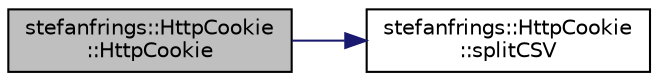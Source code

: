 digraph "stefanfrings::HttpCookie::HttpCookie"
{
  edge [fontname="Helvetica",fontsize="10",labelfontname="Helvetica",labelfontsize="10"];
  node [fontname="Helvetica",fontsize="10",shape=record];
  rankdir="LR";
  Node4 [label="stefanfrings::HttpCookie\l::HttpCookie",height=0.2,width=0.4,color="black", fillcolor="grey75", style="filled", fontcolor="black"];
  Node4 -> Node5 [color="midnightblue",fontsize="10",style="solid",fontname="Helvetica"];
  Node5 [label="stefanfrings::HttpCookie\l::splitCSV",height=0.2,width=0.4,color="black", fillcolor="white", style="filled",URL="$classstefanfrings_1_1_http_cookie.html#a90009f1b886162d08cc7ead31d6d8209"];
}
